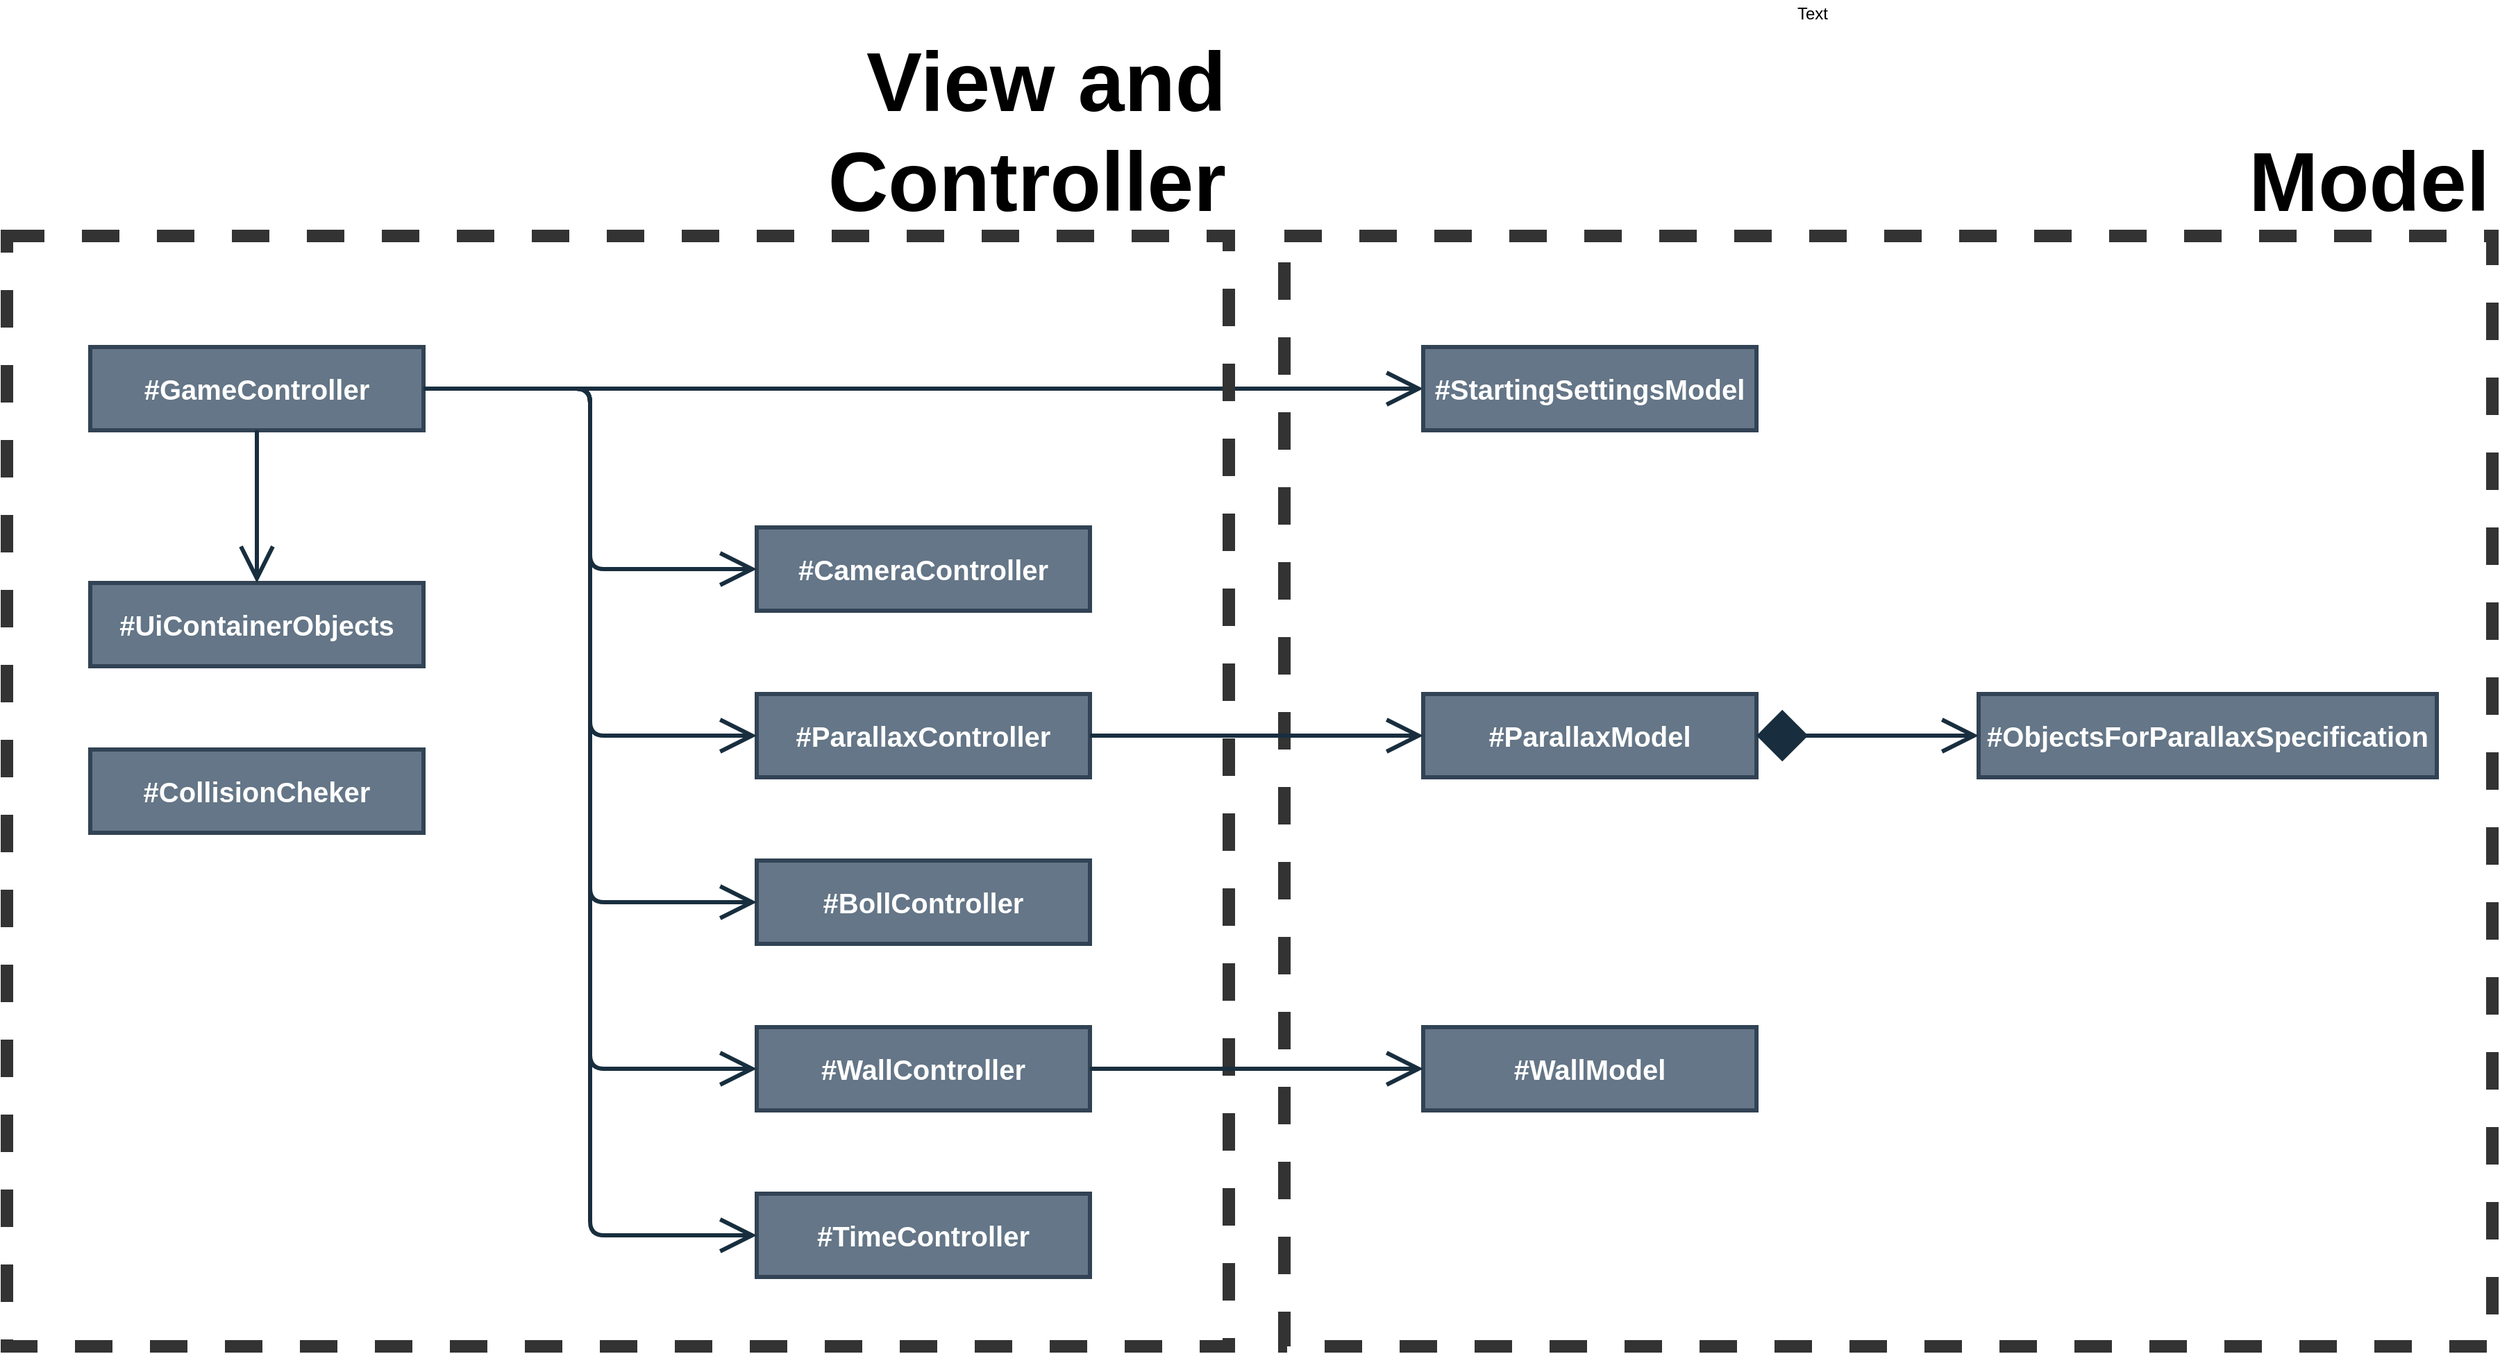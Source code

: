 <mxfile>
    <diagram id="vHkG_TNXxNiBc9mjUIsb" name="MVC">
        <mxGraphModel dx="5468" dy="3220" grid="1" gridSize="10" guides="1" tooltips="1" connect="1" arrows="1" fold="1" page="0" pageScale="1" pageWidth="1169" pageHeight="827" background="#ffffff" math="0" shadow="0">
            <root>
                <mxCell id="B-PwFZZf67EC6JufgagR-0"/>
                <mxCell id="B-PwFZZf67EC6JufgagR-1" parent="B-PwFZZf67EC6JufgagR-0"/>
                <mxCell id="vOm6WRBK059kcC2q09zb-0" style="rounded=1;sketch=0;orthogonalLoop=1;jettySize=auto;html=1;fontColor=#1A1A1A;startArrow=none;startFill=0;endArrow=open;endFill=0;startSize=30;endSize=20;targetPerimeterSpacing=0;strokeColor=#182E3E;strokeWidth=3;" parent="B-PwFZZf67EC6JufgagR-1" source="zaRQk58_mvsn0S4w2GhT-1" target="kJAfFAeekojDpWk5fH2D-0" edge="1">
                    <mxGeometry relative="1" as="geometry">
                        <mxPoint x="-2820" y="-1860" as="sourcePoint"/>
                        <mxPoint x="-2450" y="-1860" as="targetPoint"/>
                    </mxGeometry>
                </mxCell>
                <mxCell id="Z45GbSBDw1KwL5c1pz-z-0" value="&lt;span style=&quot;color: rgb(0 , 0 , 0)&quot;&gt;View and&lt;/span&gt;&lt;div style=&quot;font-size: 60px&quot;&gt;&lt;font color=&quot;#000000&quot;&gt;Сontroller&lt;/font&gt;&lt;/div&gt;" style="rounded=0;whiteSpace=wrap;html=1;fontSize=60;fillColor=none;dashed=1;strokeWidth=9;align=right;horizontal=1;verticalAlign=bottom;fontStyle=1;labelPosition=center;verticalLabelPosition=top;imageAspect=1;editable=1;movable=0;backgroundOutline=0;connectable=0;allowArrows=0;snapToPoint=0;perimeter=rectanglePerimeter;fixDash=0;autosize=0;container=1;dropTarget=0;collapsible=0;recursiveResize=1;absoluteArcSize=0;noLabel=0;portConstraintRotation=0;comic=0;moveCells=0;rotatable=0;pointerEvents=0;strokeColor=#333333;" parent="B-PwFZZf67EC6JufgagR-1" vertex="1">
                    <mxGeometry x="-3020" y="-1750" width="880" height="800" as="geometry"/>
                </mxCell>
                <mxCell id="Z45GbSBDw1KwL5c1pz-z-1" value="&lt;div style=&quot;font-size: 60px&quot;&gt;&lt;font color=&quot;#000000&quot;&gt;Model&lt;/font&gt;&lt;/div&gt;" style="rounded=0;whiteSpace=wrap;html=1;fontSize=60;fillColor=none;dashed=1;strokeWidth=9;align=right;horizontal=1;verticalAlign=bottom;fontStyle=1;labelPosition=center;verticalLabelPosition=top;imageAspect=1;editable=1;movable=0;backgroundOutline=0;connectable=0;allowArrows=0;snapToPoint=0;perimeter=rectanglePerimeter;fixDash=0;autosize=0;container=1;dropTarget=0;collapsible=0;recursiveResize=1;absoluteArcSize=0;noLabel=0;portConstraintRotation=0;comic=0;moveCells=0;rotatable=0;pointerEvents=0;strokeColor=#333333;" parent="B-PwFZZf67EC6JufgagR-1" vertex="1">
                    <mxGeometry x="-2100" y="-1750" width="870" height="800" as="geometry"/>
                </mxCell>
                <mxCell id="zaRQk58_mvsn0S4w2GhT-1" value="#GameController" style="whiteSpace=wrap;fillColor=#647687;labelBackgroundColor=none;strokeWidth=3;strokeColor=#314354;fontSize=20;fontStyle=1;fontColor=#ffffff;" parent="B-PwFZZf67EC6JufgagR-1" vertex="1">
                    <mxGeometry x="-2960" y="-1670" width="240" height="60" as="geometry"/>
                </mxCell>
                <mxCell id="kJAfFAeekojDpWk5fH2D-0" value="#StartingSettingsModel" style="whiteSpace=wrap;fillColor=#647687;labelBackgroundColor=none;strokeWidth=3;strokeColor=#314354;fontSize=20;fontStyle=1;fontColor=#ffffff;" parent="B-PwFZZf67EC6JufgagR-1" vertex="1">
                    <mxGeometry x="-2000" y="-1670" width="240" height="60" as="geometry"/>
                </mxCell>
                <mxCell id="Xdsv0bk6WsQsS6v6Iovp-0" value="#ParallaxController" style="whiteSpace=wrap;fillColor=#647687;labelBackgroundColor=none;strokeWidth=3;strokeColor=#314354;fontSize=20;fontStyle=1;fontColor=#ffffff;" parent="B-PwFZZf67EC6JufgagR-1" vertex="1">
                    <mxGeometry x="-2480" y="-1420" width="240" height="60" as="geometry"/>
                </mxCell>
                <mxCell id="Xdsv0bk6WsQsS6v6Iovp-1" value="#ParallaxModel" style="whiteSpace=wrap;fillColor=#647687;labelBackgroundColor=none;strokeWidth=3;strokeColor=#314354;fontSize=20;fontStyle=1;fontColor=#ffffff;" parent="B-PwFZZf67EC6JufgagR-1" vertex="1">
                    <mxGeometry x="-2000" y="-1420" width="240" height="60" as="geometry"/>
                </mxCell>
                <mxCell id="Xdsv0bk6WsQsS6v6Iovp-2" style="rounded=1;sketch=0;orthogonalLoop=1;jettySize=auto;html=1;fontColor=#1A1A1A;startArrow=none;startFill=0;endArrow=open;endFill=0;startSize=30;endSize=20;targetPerimeterSpacing=0;strokeColor=#182E3E;strokeWidth=3;" parent="B-PwFZZf67EC6JufgagR-1" source="Xdsv0bk6WsQsS6v6Iovp-0" target="Xdsv0bk6WsQsS6v6Iovp-1" edge="1">
                    <mxGeometry relative="1" as="geometry">
                        <mxPoint x="-2370" y="-1565.927" as="sourcePoint"/>
                        <mxPoint x="-1980" y="-1569.073" as="targetPoint"/>
                    </mxGeometry>
                </mxCell>
                <mxCell id="Xdsv0bk6WsQsS6v6Iovp-3" value="#BollController" style="whiteSpace=wrap;fillColor=#647687;labelBackgroundColor=none;strokeWidth=3;strokeColor=#314354;fontSize=20;fontStyle=1;fontColor=#ffffff;" parent="B-PwFZZf67EC6JufgagR-1" vertex="1">
                    <mxGeometry x="-2480" y="-1300" width="240" height="60" as="geometry"/>
                </mxCell>
                <mxCell id="SWkU9BCDRzdq3kj3gmnp-0" value="#CameraController" style="whiteSpace=wrap;fillColor=#647687;labelBackgroundColor=none;strokeWidth=3;strokeColor=#314354;fontSize=20;fontStyle=1;fontColor=#ffffff;" parent="B-PwFZZf67EC6JufgagR-1" vertex="1">
                    <mxGeometry x="-2480" y="-1540" width="240" height="60" as="geometry"/>
                </mxCell>
                <mxCell id="SWkU9BCDRzdq3kj3gmnp-2" style="rounded=1;sketch=0;orthogonalLoop=1;jettySize=auto;html=1;fontColor=#1A1A1A;startArrow=none;startFill=0;endArrow=open;endFill=0;startSize=30;endSize=20;targetPerimeterSpacing=0;strokeColor=#182E3E;strokeWidth=3;edgeStyle=elbowEdgeStyle;" parent="B-PwFZZf67EC6JufgagR-1" source="zaRQk58_mvsn0S4w2GhT-1" target="SWkU9BCDRzdq3kj3gmnp-0" edge="1">
                    <mxGeometry relative="1" as="geometry">
                        <mxPoint x="-2350" y="-1520.0" as="sourcePoint"/>
                        <mxPoint x="-1990" y="-1520.0" as="targetPoint"/>
                    </mxGeometry>
                </mxCell>
                <mxCell id="SWkU9BCDRzdq3kj3gmnp-3" style="rounded=1;sketch=0;orthogonalLoop=1;jettySize=auto;html=1;fontColor=#1A1A1A;startArrow=none;startFill=0;endArrow=open;endFill=0;startSize=30;endSize=20;targetPerimeterSpacing=0;strokeColor=#182E3E;strokeWidth=3;edgeStyle=elbowEdgeStyle;" parent="B-PwFZZf67EC6JufgagR-1" source="zaRQk58_mvsn0S4w2GhT-1" target="Xdsv0bk6WsQsS6v6Iovp-0" edge="1">
                    <mxGeometry relative="1" as="geometry">
                        <mxPoint x="-2440" y="-1520" as="sourcePoint"/>
                        <mxPoint x="-2374" y="-1640.0" as="targetPoint"/>
                    </mxGeometry>
                </mxCell>
                <mxCell id="SWkU9BCDRzdq3kj3gmnp-4" style="rounded=1;sketch=0;orthogonalLoop=1;jettySize=auto;html=1;fontColor=#1A1A1A;startArrow=none;startFill=0;endArrow=open;endFill=0;startSize=30;endSize=20;targetPerimeterSpacing=0;strokeColor=#182E3E;strokeWidth=3;edgeStyle=elbowEdgeStyle;" parent="B-PwFZZf67EC6JufgagR-1" source="zaRQk58_mvsn0S4w2GhT-1" target="Xdsv0bk6WsQsS6v6Iovp-3" edge="1">
                    <mxGeometry relative="1" as="geometry">
                        <mxPoint x="-2577.5" y="-1480.0" as="sourcePoint"/>
                        <mxPoint x="-2402.5" y="-1380.0" as="targetPoint"/>
                    </mxGeometry>
                </mxCell>
                <mxCell id="SWkU9BCDRzdq3kj3gmnp-5" value="#ObjectsForParallaxSpecification" style="whiteSpace=wrap;fillColor=#647687;labelBackgroundColor=none;strokeWidth=3;strokeColor=#314354;fontSize=20;fontStyle=1;fontColor=#ffffff;" parent="B-PwFZZf67EC6JufgagR-1" vertex="1">
                    <mxGeometry x="-1600" y="-1420" width="330" height="60" as="geometry"/>
                </mxCell>
                <mxCell id="SWkU9BCDRzdq3kj3gmnp-6" style="rounded=1;sketch=0;orthogonalLoop=1;jettySize=auto;html=1;fontColor=#1A1A1A;startArrow=diamond;startFill=1;endArrow=open;endFill=0;startSize=30;endSize=20;targetPerimeterSpacing=0;strokeColor=#182E3E;strokeWidth=3;" parent="B-PwFZZf67EC6JufgagR-1" source="Xdsv0bk6WsQsS6v6Iovp-1" target="SWkU9BCDRzdq3kj3gmnp-5" edge="1">
                    <mxGeometry relative="1" as="geometry">
                        <mxPoint x="-2230" y="-1380" as="sourcePoint"/>
                        <mxPoint x="-1990" y="-1380" as="targetPoint"/>
                    </mxGeometry>
                </mxCell>
                <mxCell id="SWkU9BCDRzdq3kj3gmnp-7" value="#WallController" style="whiteSpace=wrap;fillColor=#647687;labelBackgroundColor=none;strokeWidth=3;strokeColor=#314354;fontSize=20;fontStyle=1;fontColor=#ffffff;" parent="B-PwFZZf67EC6JufgagR-1" vertex="1">
                    <mxGeometry x="-2480" y="-1180" width="240" height="60" as="geometry"/>
                </mxCell>
                <mxCell id="0" value="#CollisionCheker" style="whiteSpace=wrap;fillColor=#647687;labelBackgroundColor=none;strokeWidth=3;strokeColor=#314354;fontSize=20;fontStyle=1;fontColor=#ffffff;" parent="B-PwFZZf67EC6JufgagR-1" vertex="1">
                    <mxGeometry x="-2960" y="-1380" width="240" height="60" as="geometry"/>
                </mxCell>
                <mxCell id="1" style="rounded=1;sketch=0;orthogonalLoop=1;jettySize=auto;html=1;fontColor=#1A1A1A;startArrow=none;startFill=0;endArrow=open;endFill=0;startSize=30;endSize=20;targetPerimeterSpacing=0;strokeColor=#182E3E;strokeWidth=3;edgeStyle=elbowEdgeStyle;" parent="B-PwFZZf67EC6JufgagR-1" source="zaRQk58_mvsn0S4w2GhT-1" target="SWkU9BCDRzdq3kj3gmnp-7" edge="1">
                    <mxGeometry relative="1" as="geometry">
                        <mxPoint x="-2600" y="-1670" as="sourcePoint"/>
                        <mxPoint x="-2470" y="-1230.0" as="targetPoint"/>
                    </mxGeometry>
                </mxCell>
                <mxCell id="2" value="#WallModel" style="whiteSpace=wrap;fillColor=#647687;labelBackgroundColor=none;strokeWidth=3;strokeColor=#314354;fontSize=20;fontStyle=1;fontColor=#ffffff;" parent="B-PwFZZf67EC6JufgagR-1" vertex="1">
                    <mxGeometry x="-2000" y="-1180" width="240" height="60" as="geometry"/>
                </mxCell>
                <mxCell id="3" style="rounded=1;sketch=0;orthogonalLoop=1;jettySize=auto;html=1;fontColor=#1A1A1A;startArrow=none;startFill=0;endArrow=open;endFill=0;startSize=30;endSize=20;targetPerimeterSpacing=0;strokeColor=#182E3E;strokeWidth=3;" parent="B-PwFZZf67EC6JufgagR-1" source="SWkU9BCDRzdq3kj3gmnp-7" target="2" edge="1">
                    <mxGeometry relative="1" as="geometry">
                        <mxPoint x="-2230" y="-1350" as="sourcePoint"/>
                        <mxPoint x="-1990" y="-1350" as="targetPoint"/>
                    </mxGeometry>
                </mxCell>
                <mxCell id="6" value="#UiContainerObjects" style="whiteSpace=wrap;fillColor=#647687;labelBackgroundColor=none;strokeWidth=3;strokeColor=#314354;fontSize=20;fontStyle=1;fontColor=#ffffff;" parent="B-PwFZZf67EC6JufgagR-1" vertex="1">
                    <mxGeometry x="-2960" y="-1500" width="240" height="60" as="geometry"/>
                </mxCell>
                <mxCell id="8" style="rounded=1;sketch=0;orthogonalLoop=1;jettySize=auto;html=1;fontColor=#1A1A1A;startArrow=none;startFill=0;endArrow=open;endFill=0;startSize=30;endSize=20;targetPerimeterSpacing=0;strokeColor=#182E3E;strokeWidth=3;edgeStyle=elbowEdgeStyle;" parent="B-PwFZZf67EC6JufgagR-1" source="zaRQk58_mvsn0S4w2GhT-1" target="6" edge="1">
                    <mxGeometry relative="1" as="geometry">
                        <mxPoint x="-2830" y="-1670" as="sourcePoint"/>
                        <mxPoint x="-3030" y="-1670" as="targetPoint"/>
                    </mxGeometry>
                </mxCell>
                <mxCell id="9" value="#TimeController" style="whiteSpace=wrap;fillColor=#647687;labelBackgroundColor=none;strokeWidth=3;strokeColor=#314354;fontSize=20;fontStyle=1;fontColor=#ffffff;" parent="B-PwFZZf67EC6JufgagR-1" vertex="1">
                    <mxGeometry x="-2480" y="-1060" width="240" height="60" as="geometry"/>
                </mxCell>
                <mxCell id="10" style="rounded=1;sketch=0;orthogonalLoop=1;jettySize=auto;html=1;fontColor=#1A1A1A;startArrow=none;startFill=0;endArrow=open;endFill=0;startSize=30;endSize=20;targetPerimeterSpacing=0;strokeColor=#182E3E;strokeWidth=3;edgeStyle=elbowEdgeStyle;" parent="B-PwFZZf67EC6JufgagR-1" source="zaRQk58_mvsn0S4w2GhT-1" target="9" edge="1">
                    <mxGeometry relative="1" as="geometry">
                        <mxPoint x="-2740" y="-1630" as="sourcePoint"/>
                        <mxPoint x="-2470" y="-1110" as="targetPoint"/>
                    </mxGeometry>
                </mxCell>
                <mxCell id="11" value="Text" style="text;html=1;align=center;verticalAlign=middle;resizable=0;points=[];autosize=1;strokeColor=none;" parent="B-PwFZZf67EC6JufgagR-1" vertex="1">
                    <mxGeometry x="-1740" y="-1920" width="40" height="20" as="geometry"/>
                </mxCell>
            </root>
        </mxGraphModel>
    </diagram>
</mxfile>
